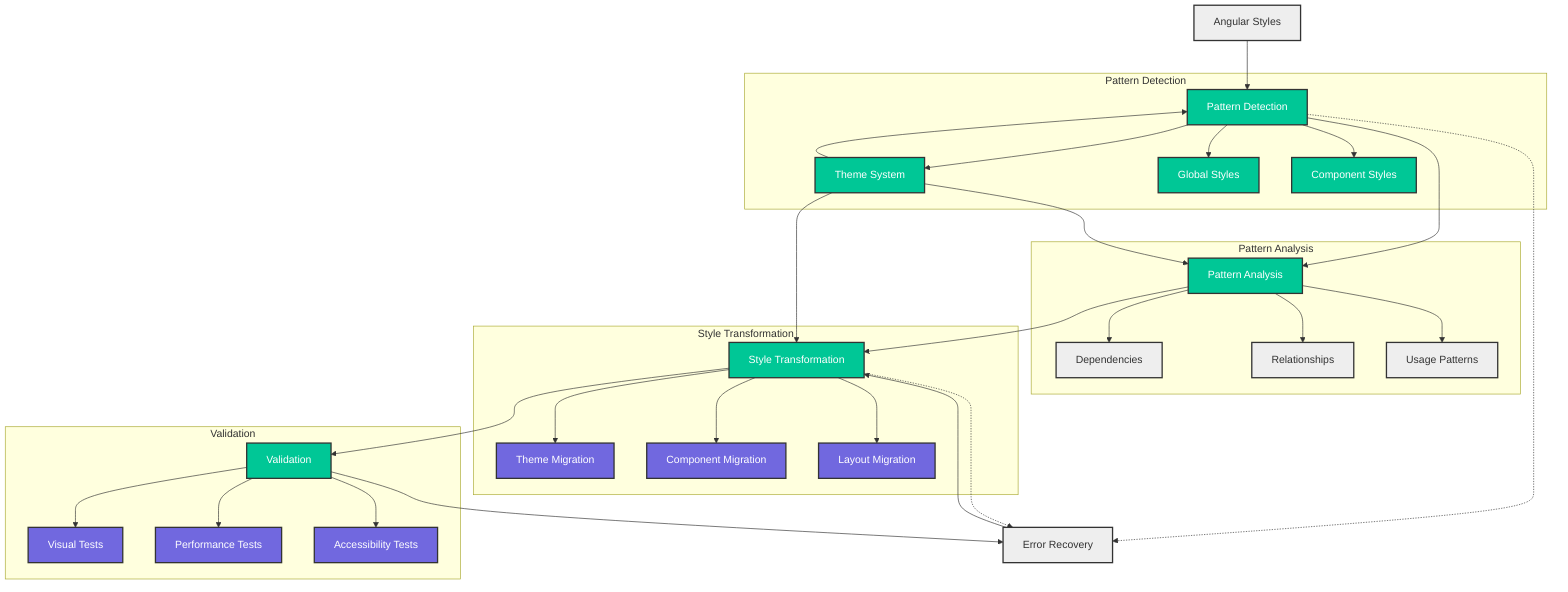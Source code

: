 graph TB
    %% System Overview Diagram
    %% This diagram shows the main components and their relationships
    
    %% Define styles
    classDef primary fill:#00C796,stroke:#333,stroke-width:2px,color:white
    classDef secondary fill:#eee,stroke:#333,stroke-width:2px
    classDef highlight fill:#7168DF,stroke:#333,stroke-width:2px,color:white
    
    %% Main Flow
    A[Angular Styles] --> B[Pattern Detection]
    B --> C[Pattern Analysis]
    C --> D[Style Transformation]
    D --> E[Validation]
    E --> F[React Styles]
    
    %% Pattern Detection Components
    subgraph Pattern Detection
        B --> G[Theme Variables]:::primary
        B --> H[Global Styles]:::primary
        B --> I[Component Styles]:::primary
    end
    
    %% Pattern Analysis Components
    subgraph Pattern Analysis
        C --> J[Dependencies]:::secondary
        C --> K[Relationships]:::secondary
        C --> L[Usage Patterns]:::secondary
    end
    
    %% Style Transformation Components
    subgraph Style Transformation
        D --> M[Theme Migration]:::highlight
        D --> N[Component Migration]:::highlight
        D --> O[Layout Migration]:::highlight
    end
    
    %% Validation Components
    subgraph Validation
        E --> P[Visual Tests]
        E --> Q[Performance Tests]
        E --> R[Accessibility Tests]
    end
    
    %% Error Recovery Flow
    B -.-> F[Error Recovery]
    D -.-> F
    F --> D
    
    %% Theme System Integration
    G[Theme System] --> B
    G --> C
    G --> D
    
    %% Apply styles
    class A,F secondary
    class B,C,D,E primary
    class P,Q,R highlight